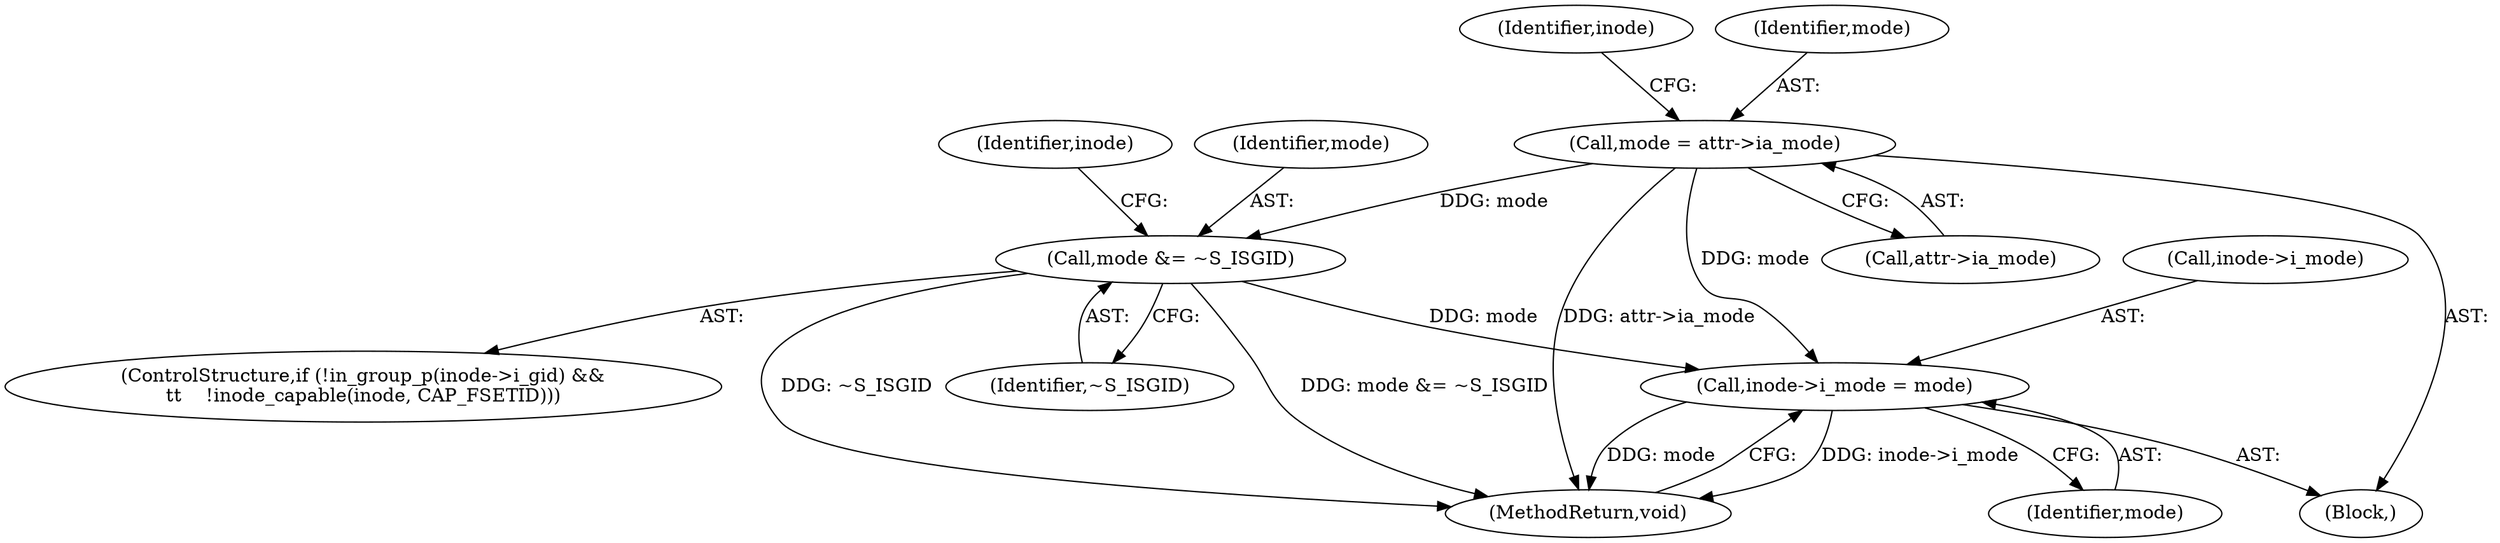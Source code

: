 digraph "0_linux_23adbe12ef7d3d4195e80800ab36b37bee28cd03_0@pointer" {
"1000189" [label="(Call,mode = attr->ia_mode)"];
"1000205" [label="(Call,mode &= ~S_ISGID)"];
"1000208" [label="(Call,inode->i_mode = mode)"];
"1000208" [label="(Call,inode->i_mode = mode)"];
"1000187" [label="(Block,)"];
"1000189" [label="(Call,mode = attr->ia_mode)"];
"1000206" [label="(Identifier,mode)"];
"1000194" [label="(ControlStructure,if (!in_group_p(inode->i_gid) &&\n\t\t    !inode_capable(inode, CAP_FSETID)))"];
"1000209" [label="(Call,inode->i_mode)"];
"1000212" [label="(Identifier,mode)"];
"1000205" [label="(Call,mode &= ~S_ISGID)"];
"1000213" [label="(MethodReturn,void)"];
"1000207" [label="(Identifier,~S_ISGID)"];
"1000199" [label="(Identifier,inode)"];
"1000210" [label="(Identifier,inode)"];
"1000191" [label="(Call,attr->ia_mode)"];
"1000190" [label="(Identifier,mode)"];
"1000189" -> "1000187"  [label="AST: "];
"1000189" -> "1000191"  [label="CFG: "];
"1000190" -> "1000189"  [label="AST: "];
"1000191" -> "1000189"  [label="AST: "];
"1000199" -> "1000189"  [label="CFG: "];
"1000189" -> "1000213"  [label="DDG: attr->ia_mode"];
"1000189" -> "1000205"  [label="DDG: mode"];
"1000189" -> "1000208"  [label="DDG: mode"];
"1000205" -> "1000194"  [label="AST: "];
"1000205" -> "1000207"  [label="CFG: "];
"1000206" -> "1000205"  [label="AST: "];
"1000207" -> "1000205"  [label="AST: "];
"1000210" -> "1000205"  [label="CFG: "];
"1000205" -> "1000213"  [label="DDG: mode &= ~S_ISGID"];
"1000205" -> "1000213"  [label="DDG: ~S_ISGID"];
"1000205" -> "1000208"  [label="DDG: mode"];
"1000208" -> "1000187"  [label="AST: "];
"1000208" -> "1000212"  [label="CFG: "];
"1000209" -> "1000208"  [label="AST: "];
"1000212" -> "1000208"  [label="AST: "];
"1000213" -> "1000208"  [label="CFG: "];
"1000208" -> "1000213"  [label="DDG: inode->i_mode"];
"1000208" -> "1000213"  [label="DDG: mode"];
}

